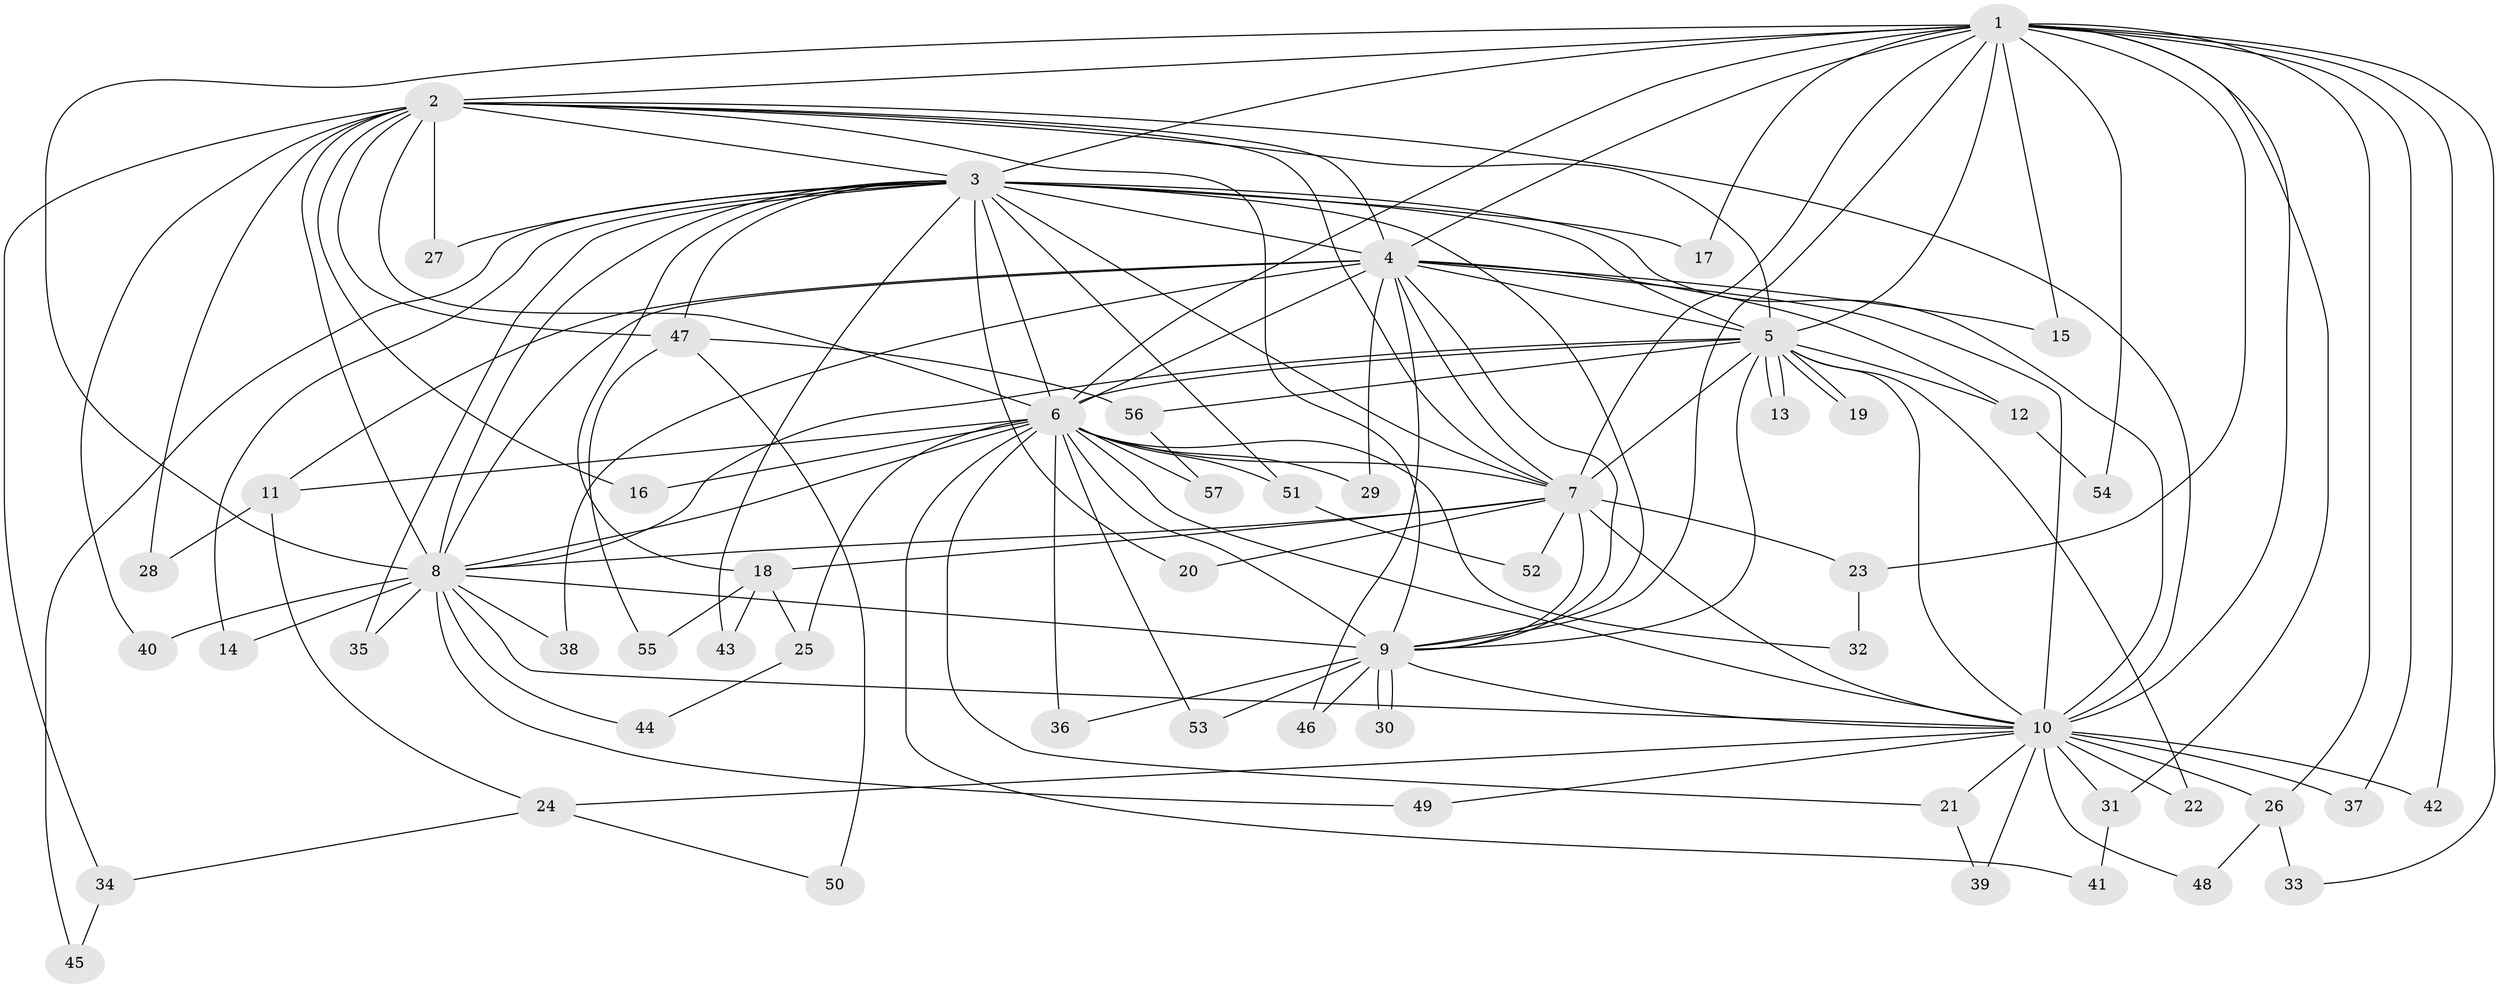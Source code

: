 // coarse degree distribution, {17: 0.024390243902439025, 19: 0.04878048780487805, 12: 0.07317073170731707, 10: 0.024390243902439025, 15: 0.024390243902439025, 4: 0.0975609756097561, 3: 0.12195121951219512, 2: 0.5609756097560976, 1: 0.024390243902439025}
// Generated by graph-tools (version 1.1) at 2025/23/03/03/25 07:23:40]
// undirected, 57 vertices, 139 edges
graph export_dot {
graph [start="1"]
  node [color=gray90,style=filled];
  1;
  2;
  3;
  4;
  5;
  6;
  7;
  8;
  9;
  10;
  11;
  12;
  13;
  14;
  15;
  16;
  17;
  18;
  19;
  20;
  21;
  22;
  23;
  24;
  25;
  26;
  27;
  28;
  29;
  30;
  31;
  32;
  33;
  34;
  35;
  36;
  37;
  38;
  39;
  40;
  41;
  42;
  43;
  44;
  45;
  46;
  47;
  48;
  49;
  50;
  51;
  52;
  53;
  54;
  55;
  56;
  57;
  1 -- 2;
  1 -- 3;
  1 -- 4;
  1 -- 5;
  1 -- 6;
  1 -- 7;
  1 -- 8;
  1 -- 9;
  1 -- 10;
  1 -- 15;
  1 -- 17;
  1 -- 23;
  1 -- 26;
  1 -- 31;
  1 -- 33;
  1 -- 37;
  1 -- 42;
  1 -- 54;
  2 -- 3;
  2 -- 4;
  2 -- 5;
  2 -- 6;
  2 -- 7;
  2 -- 8;
  2 -- 9;
  2 -- 10;
  2 -- 16;
  2 -- 27;
  2 -- 28;
  2 -- 34;
  2 -- 40;
  2 -- 47;
  3 -- 4;
  3 -- 5;
  3 -- 6;
  3 -- 7;
  3 -- 8;
  3 -- 9;
  3 -- 10;
  3 -- 14;
  3 -- 17;
  3 -- 18;
  3 -- 20;
  3 -- 27;
  3 -- 35;
  3 -- 43;
  3 -- 45;
  3 -- 47;
  3 -- 51;
  4 -- 5;
  4 -- 6;
  4 -- 7;
  4 -- 8;
  4 -- 9;
  4 -- 10;
  4 -- 11;
  4 -- 12;
  4 -- 15;
  4 -- 29;
  4 -- 38;
  4 -- 46;
  5 -- 6;
  5 -- 7;
  5 -- 8;
  5 -- 9;
  5 -- 10;
  5 -- 12;
  5 -- 13;
  5 -- 13;
  5 -- 19;
  5 -- 19;
  5 -- 22;
  5 -- 56;
  6 -- 7;
  6 -- 8;
  6 -- 9;
  6 -- 10;
  6 -- 11;
  6 -- 16;
  6 -- 21;
  6 -- 25;
  6 -- 29;
  6 -- 32;
  6 -- 36;
  6 -- 41;
  6 -- 51;
  6 -- 53;
  6 -- 57;
  7 -- 8;
  7 -- 9;
  7 -- 10;
  7 -- 18;
  7 -- 20;
  7 -- 23;
  7 -- 52;
  8 -- 9;
  8 -- 10;
  8 -- 14;
  8 -- 35;
  8 -- 38;
  8 -- 40;
  8 -- 44;
  8 -- 49;
  9 -- 10;
  9 -- 30;
  9 -- 30;
  9 -- 36;
  9 -- 46;
  9 -- 53;
  10 -- 21;
  10 -- 22;
  10 -- 24;
  10 -- 26;
  10 -- 31;
  10 -- 37;
  10 -- 39;
  10 -- 42;
  10 -- 48;
  10 -- 49;
  11 -- 24;
  11 -- 28;
  12 -- 54;
  18 -- 25;
  18 -- 43;
  18 -- 55;
  21 -- 39;
  23 -- 32;
  24 -- 34;
  24 -- 50;
  25 -- 44;
  26 -- 33;
  26 -- 48;
  31 -- 41;
  34 -- 45;
  47 -- 50;
  47 -- 55;
  47 -- 56;
  51 -- 52;
  56 -- 57;
}
